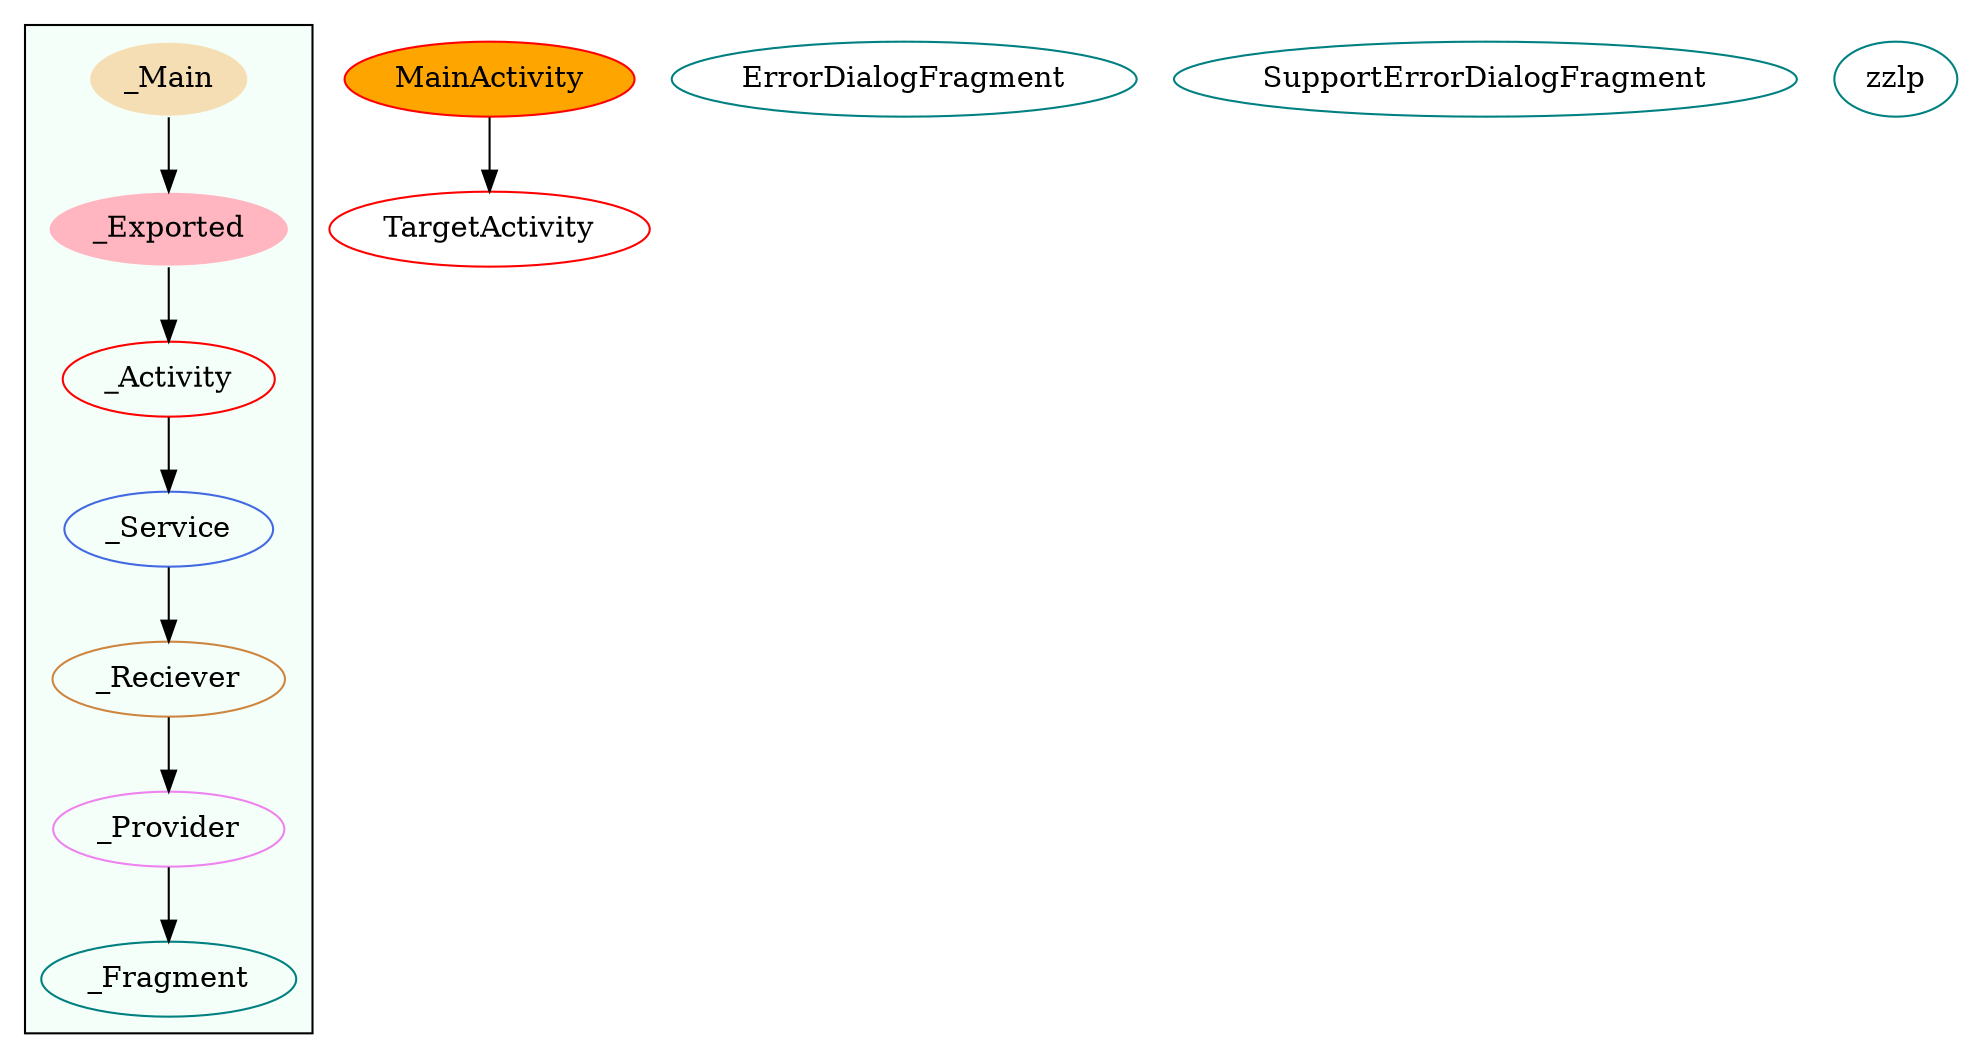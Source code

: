 digraph G {
subgraph cluster_legend{ 
bgcolor=mintcream;
_Activity[color = red];
_Service[color = royalblue];
_Provider[color = violet];
_Reciever[color = peru];
_Fragment[color = teal];
_Main[style=filled, fillcolor=wheat, color = mintcream];
_Exported[style=filled, fillcolor=lightpink, color = mintcream];
_Main -> _Exported -> _Activity -> _Service -> _Reciever -> _Provider -> _Fragment; 
}
TargetActivity[color = red];
MainActivity[style=filled, fillcolor=orange, color = red];
ErrorDialogFragment[color = teal];
SupportErrorDialogFragment[color = teal];
zzlp[color = teal];
MainActivity->TargetActivity;
}
